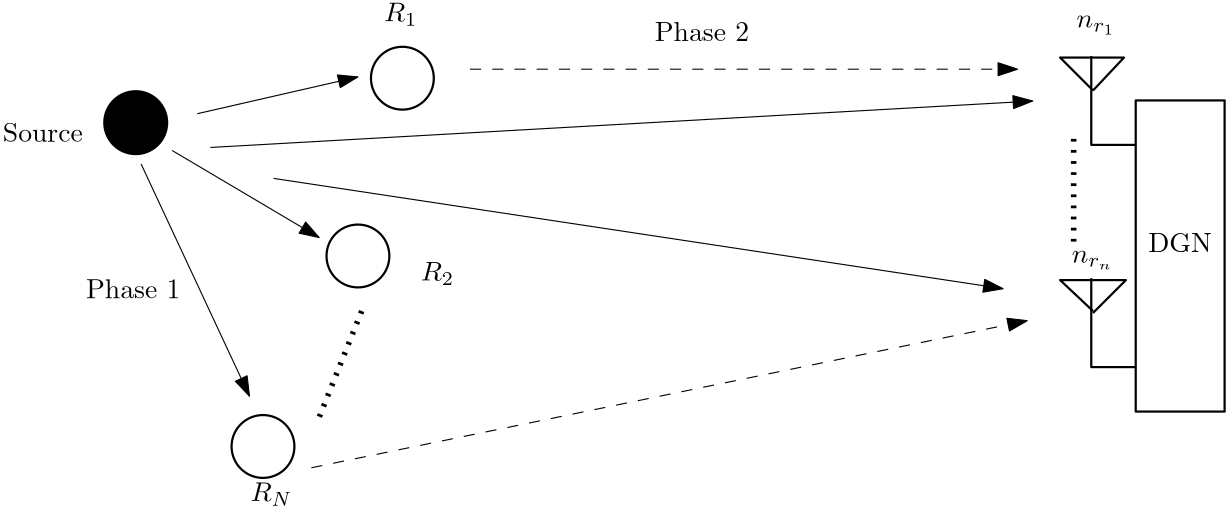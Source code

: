 <?xml version="1.0"?>
<!DOCTYPE ipe SYSTEM "ipe.dtd">
<ipe version="70005" creator="Ipe 7.1.5">
<info created="D:20160506115333" modified="D:20160506115333"/>
<ipestyle name="basic">
<symbol name="arrow/arc(spx)">
<path stroke="sym-stroke" fill="sym-stroke" pen="sym-pen">
0 0 m
-1 0.333 l
-1 -0.333 l
h
</path>
</symbol>
<symbol name="arrow/farc(spx)">
<path stroke="sym-stroke" fill="white" pen="sym-pen">
0 0 m
-1 0.333 l
-1 -0.333 l
h
</path>
</symbol>
<symbol name="mark/circle(sx)" transformations="translations">
<path fill="sym-stroke">
0.6 0 0 0.6 0 0 e
0.4 0 0 0.4 0 0 e
</path>
</symbol>
<symbol name="mark/disk(sx)" transformations="translations">
<path fill="sym-stroke">
0.6 0 0 0.6 0 0 e
</path>
</symbol>
<symbol name="mark/fdisk(sfx)" transformations="translations">
<group>
<path fill="sym-fill">
0.5 0 0 0.5 0 0 e
</path>
<path fill="sym-stroke" fillrule="eofill">
0.6 0 0 0.6 0 0 e
0.4 0 0 0.4 0 0 e
</path>
</group>
</symbol>
<symbol name="mark/box(sx)" transformations="translations">
<path fill="sym-stroke" fillrule="eofill">
-0.6 -0.6 m
0.6 -0.6 l
0.6 0.6 l
-0.6 0.6 l
h
-0.4 -0.4 m
0.4 -0.4 l
0.4 0.4 l
-0.4 0.4 l
h
</path>
</symbol>
<symbol name="mark/square(sx)" transformations="translations">
<path fill="sym-stroke">
-0.6 -0.6 m
0.6 -0.6 l
0.6 0.6 l
-0.6 0.6 l
h
</path>
</symbol>
<symbol name="mark/fsquare(sfx)" transformations="translations">
<group>
<path fill="sym-fill">
-0.5 -0.5 m
0.5 -0.5 l
0.5 0.5 l
-0.5 0.5 l
h
</path>
<path fill="sym-stroke" fillrule="eofill">
-0.6 -0.6 m
0.6 -0.6 l
0.6 0.6 l
-0.6 0.6 l
h
-0.4 -0.4 m
0.4 -0.4 l
0.4 0.4 l
-0.4 0.4 l
h
</path>
</group>
</symbol>
<symbol name="mark/cross(sx)" transformations="translations">
<group>
<path fill="sym-stroke">
-0.43 -0.57 m
0.57 0.43 l
0.43 0.57 l
-0.57 -0.43 l
h
</path>
<path fill="sym-stroke">
-0.43 0.57 m
0.57 -0.43 l
0.43 -0.57 l
-0.57 0.43 l
h
</path>
</group>
</symbol>
<symbol name="arrow/fnormal(spx)">
<path stroke="sym-stroke" fill="white" pen="sym-pen">
0 0 m
-1 0.333 l
-1 -0.333 l
h
</path>
</symbol>
<symbol name="arrow/pointed(spx)">
<path stroke="sym-stroke" fill="sym-stroke" pen="sym-pen">
0 0 m
-1 0.333 l
-0.8 0 l
-1 -0.333 l
h
</path>
</symbol>
<symbol name="arrow/fpointed(spx)">
<path stroke="sym-stroke" fill="white" pen="sym-pen">
0 0 m
-1 0.333 l
-0.8 0 l
-1 -0.333 l
h
</path>
</symbol>
<symbol name="arrow/linear(spx)">
<path stroke="sym-stroke" pen="sym-pen">
-1 0.333 m
0 0 l
-1 -0.333 l
</path>
</symbol>
<symbol name="arrow/fdouble(spx)">
<path stroke="sym-stroke" fill="white" pen="sym-pen">
0 0 m
-1 0.333 l
-1 -0.333 l
h
-1 0 m
-2 0.333 l
-2 -0.333 l
h
</path>
</symbol>
<symbol name="arrow/double(spx)">
<path stroke="sym-stroke" fill="sym-stroke" pen="sym-pen">
0 0 m
-1 0.333 l
-1 -0.333 l
h
-1 0 m
-2 0.333 l
-2 -0.333 l
h
</path>
</symbol>
<pen name="heavier" value="0.8"/>
<pen name="fat" value="1.2"/>
<pen name="ultrafat" value="2"/>
<symbolsize name="large" value="5"/>
<symbolsize name="small" value="2"/>
<symbolsize name="tiny" value="1.1"/>
<arrowsize name="large" value="10"/>
<arrowsize name="small" value="5"/>
<arrowsize name="tiny" value="3"/>
<color name="red" value="1 0 0"/>
<color name="green" value="0 1 0"/>
<color name="blue" value="0 0 1"/>
<color name="yellow" value="1 1 0"/>
<color name="orange" value="1 0.647 0"/>
<color name="gold" value="1 0.843 0"/>
<color name="purple" value="0.627 0.125 0.941"/>
<color name="gray" value="0.745"/>
<color name="brown" value="0.647 0.165 0.165"/>
<color name="navy" value="0 0 0.502"/>
<color name="pink" value="1 0.753 0.796"/>
<color name="seagreen" value="0.18 0.545 0.341"/>
<color name="turquoise" value="0.251 0.878 0.816"/>
<color name="violet" value="0.933 0.51 0.933"/>
<color name="darkblue" value="0 0 0.545"/>
<color name="darkcyan" value="0 0.545 0.545"/>
<color name="darkgray" value="0.663"/>
<color name="darkgreen" value="0 0.392 0"/>
<color name="darkmagenta" value="0.545 0 0.545"/>
<color name="darkorange" value="1 0.549 0"/>
<color name="darkred" value="0.545 0 0"/>
<color name="lightblue" value="0.678 0.847 0.902"/>
<color name="lightcyan" value="0.878 1 1"/>
<color name="lightgray" value="0.827"/>
<color name="lightgreen" value="0.565 0.933 0.565"/>
<color name="lightyellow" value="1 1 0.878"/>
<dashstyle name="dashed" value="[4] 0"/>
<dashstyle name="dotted" value="[1 3] 0"/>
<dashstyle name="dash dotted" value="[4 2 1 2] 0"/>
<dashstyle name="dash dot dotted" value="[4 2 1 2 1 2] 0"/>
<textsize name="large" value="\large"/>
<textsize name="Large" value="\Large"/>
<textsize name="LARGE" value="\LARGE"/>
<textsize name="huge" value="\huge"/>
<textsize name="Huge" value="\Huge"/>
<textsize name="small" value="\small"/>
<textsize name="footnote" value="\footnotesize"/>
<textsize name="tiny" value="\tiny"/>
<textstyle name="center" begin="\begin{center}" end="\end{center}"/>
<textstyle name="itemize" begin="\begin{itemize}" end="\end{itemize}"/>
<textstyle name="item" begin="\begin{itemize}\item{}" end="\end{itemize}"/>
<gridsize name="4 pts" value="4"/>
<gridsize name="8 pts (~3 mm)" value="8"/>
<gridsize name="16 pts (~6 mm)" value="16"/>
<gridsize name="32 pts (~12 mm)" value="32"/>
<gridsize name="10 pts (~3.5 mm)" value="10"/>
<gridsize name="20 pts (~7 mm)" value="20"/>
<gridsize name="14 pts (~5 mm)" value="14"/>
<gridsize name="28 pts (~10 mm)" value="28"/>
<gridsize name="56 pts (~20 mm)" value="56"/>
<anglesize name="90 deg" value="90"/>
<anglesize name="60 deg" value="60"/>
<anglesize name="45 deg" value="45"/>
<anglesize name="30 deg" value="30"/>
<anglesize name="22.5 deg" value="22.5"/>
<tiling name="falling" angle="-60" step="4" width="1"/>
<tiling name="rising" angle="30" step="4" width="1"/>
</ipestyle>
<page>
<layer name="alpha"/>
<view layers="alpha" active="alpha"/>
<path layer="alpha" stroke="black" fill="black" pen="heavier">
11.3137 0 0 11.3137 88 776 e
</path>
<path matrix="1 0 0 1 96 16" stroke="black" pen="heavier">
11.3137 0 0 11.3137 88 776 e
</path>
<path matrix="1 0 0 1 80 -48" stroke="black" pen="heavier">
11.3137 0 0 11.3137 88 776 e
</path>
<path matrix="1 0 0 1 45.8198 -116.576" stroke="black" pen="heavier">
11.3137 0 0 11.3137 88 776 e
</path>
<path matrix="1 0 0 1 32 16" stroke="black" pen="heavier">
416 768 m
416 656 l
448 656 l
448 768 l
h
</path>
<path stroke="black" pen="heavier">
448 768 m
432 768 l
432 800 l
</path>
<path stroke="black" pen="heavier">
448 688 m
432 688 l
432 720 l
</path>
<path stroke="black" pen="heavier">
432.623 787.583 m
420.783 799.423 l
443.767 799.423 l
432.623 787.583 l
</path>
<path stroke="black" pen="heavier">
432.623 708.18 m
420.783 719.324 l
444.464 719.324 l
432.623 707.484 l
</path>
<path matrix="1 0 0 1 4.87558 -0" stroke="black" dash="dotted" pen="ultrafat">
420.783 770.17 m
420.783 731.862 l
</path>
<path matrix="1 0 0 1 -5.57209 0.696512" stroke="black" dash="dotted" pen="ultrafat">
174.914 707.484 m
159.591 669.176 l
</path>
<path stroke="black" arrow="normal/normal">
110.138 779.224 m
167.949 792.458 l
</path>
<path stroke="black" arrow="normal/normal">
101.084 765.991 m
154.019 734.648 l
</path>
<path stroke="black" arrow="normal/normal">
89.9395 761.115 m
128.944 677.534 l
</path>
<path stroke="black" dash="dashed" arrow="normal/normal">
208.347 795.244 m
405.459 795.244 l
</path>
<path stroke="black" dash="dashed" arrow="normal/normal">
151.233 651.763 m
408.942 704.698 l
</path>
<path stroke="black" arrow="normal/normal">
114.868 767.07 m
410.885 783.787 l
</path>
<path stroke="black" arrow="normal/normal">
137.653 755.926 m
400.238 716.225 l
</path>
<text matrix="1 0 0 1 -25.0744 -17.4128" transformations="translations" pos="65.2154 786.573" stroke="black" type="label" width="28.809" height="6.808" depth="0" valign="baseline">Source</text>
<text transformations="translations" pos="177.354 812.344" stroke="black" type="label" width="12.034" height="6.812" depth="1.49" valign="baseline">$R_1$</text>
<text transformations="translations" pos="190.588 719.011" stroke="black" type="label" width="12.034" height="6.812" depth="1.49" valign="baseline">$R_2$</text>
<text transformations="translations" pos="129.294 639.609" stroke="black" type="label" width="15.121" height="6.812" depth="1.49" valign="baseline">$R_N$</text>
<text matrix="1 0 0 1 -5.29505 10.254" transformations="translations" pos="432 800" stroke="black" type="label" width="14.065" height="4.29" depth="2.49" valign="baseline">$n_{r_1}$</text>
<text matrix="1 0 0 1 6.61482 43.4972" transformations="translations" pos="418.347 682.096" stroke="black" type="label" width="15.063" height="4.29" depth="2.49" valign="baseline">$n_{r_n}$</text>
<text transformations="translations" pos="274.865 805.378" stroke="black" type="label" width="33.956" height="6.918" depth="0" valign="baseline">Phase 2</text>
<text transformations="translations" pos="70.091 712.742" stroke="black" type="label" width="33.956" height="6.918" depth="0" valign="baseline">Phase 1</text>
<text matrix="1 0 0 1 -9.75116 -21.5919" transformations="translations" pos="462.227 751.051" stroke="black" type="label" width="22.9" height="6.808" depth="0" valign="baseline">DGN</text>
</page>
</ipe>
